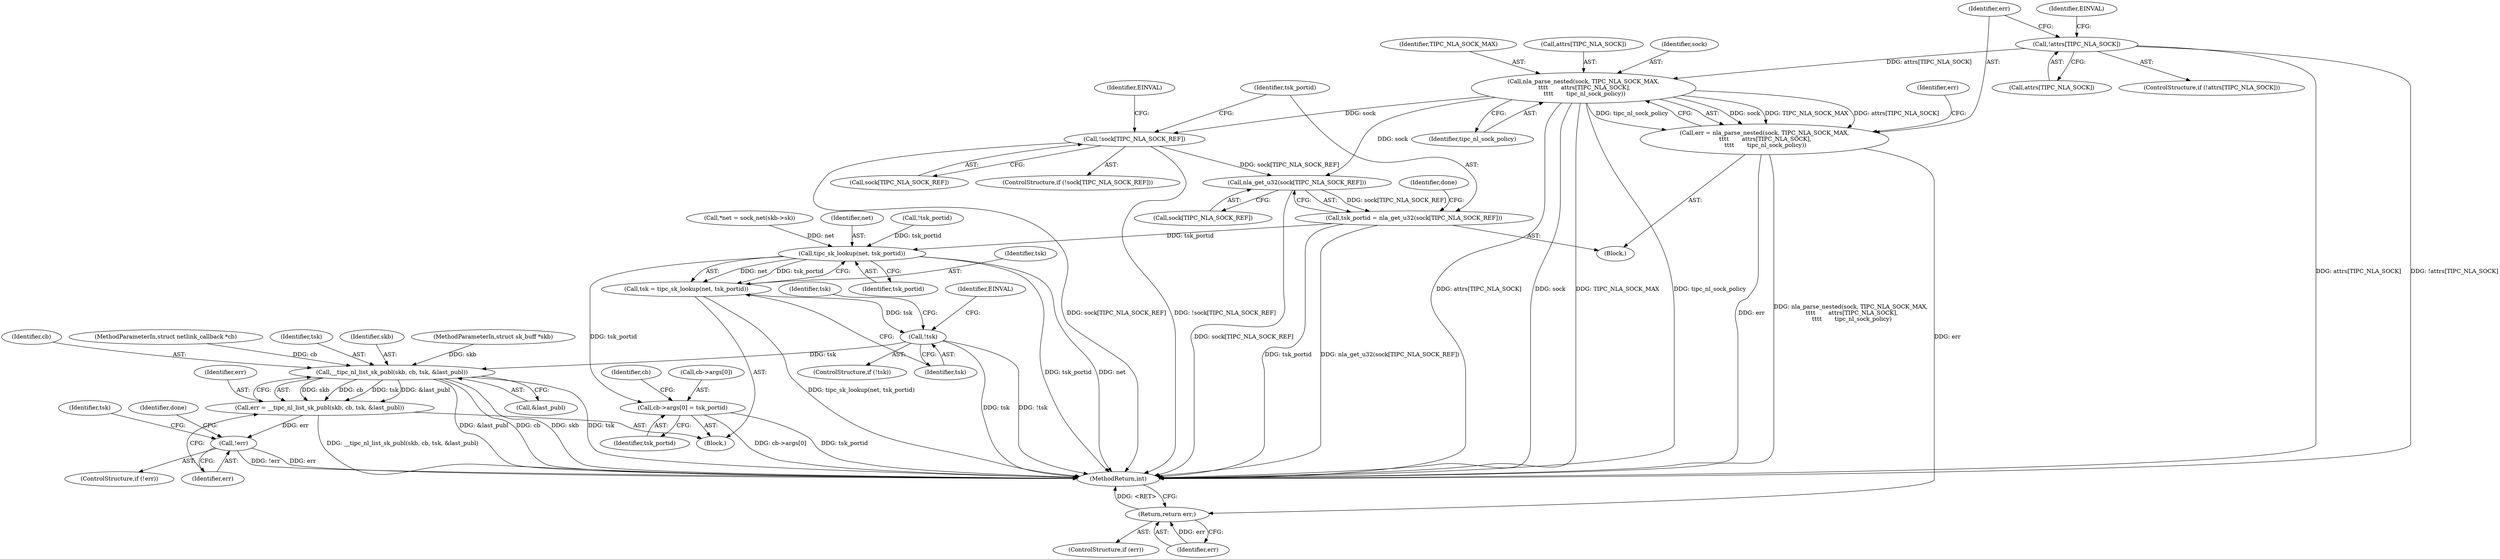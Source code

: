 digraph "0_linux_45e093ae2830cd1264677d47ff9a95a71f5d9f9c@array" {
"1000156" [label="(Call,!attrs[TIPC_NLA_SOCK])"];
"1000165" [label="(Call,nla_parse_nested(sock, TIPC_NLA_SOCK_MAX,\n \t\t\t\t       attrs[TIPC_NLA_SOCK],\n \t\t\t\t       tipc_nl_sock_policy))"];
"1000163" [label="(Call,err = nla_parse_nested(sock, TIPC_NLA_SOCK_MAX,\n \t\t\t\t       attrs[TIPC_NLA_SOCK],\n \t\t\t\t       tipc_nl_sock_policy))"];
"1000174" [label="(Return,return err;)"];
"1000177" [label="(Call,!sock[TIPC_NLA_SOCK_REF])"];
"1000186" [label="(Call,nla_get_u32(sock[TIPC_NLA_SOCK_REF]))"];
"1000184" [label="(Call,tsk_portid = nla_get_u32(sock[TIPC_NLA_SOCK_REF]))"];
"1000196" [label="(Call,tipc_sk_lookup(net, tsk_portid))"];
"1000194" [label="(Call,tsk = tipc_sk_lookup(net, tsk_portid))"];
"1000200" [label="(Call,!tsk)"];
"1000212" [label="(Call,__tipc_nl_list_sk_publ(skb, cb, tsk, &last_publ))"];
"1000210" [label="(Call,err = __tipc_nl_list_sk_publ(skb, cb, tsk, &last_publ))"];
"1000219" [label="(Call,!err)"];
"1000234" [label="(Call,cb->args[0] = tsk_portid)"];
"1000157" [label="(Call,attrs[TIPC_NLA_SOCK])"];
"1000234" [label="(Call,cb->args[0] = tsk_portid)"];
"1000222" [label="(Identifier,done)"];
"1000240" [label="(Identifier,tsk_portid)"];
"1000155" [label="(ControlStructure,if (!attrs[TIPC_NLA_SOCK]))"];
"1000174" [label="(Return,return err;)"];
"1000187" [label="(Call,sock[TIPC_NLA_SOCK_REF])"];
"1000212" [label="(Call,__tipc_nl_list_sk_publ(skb, cb, tsk, &last_publ))"];
"1000183" [label="(Identifier,EINVAL)"];
"1000178" [label="(Call,sock[TIPC_NLA_SOCK_REF])"];
"1000200" [label="(Call,!tsk)"];
"1000219" [label="(Call,!err)"];
"1000199" [label="(ControlStructure,if (!tsk))"];
"1000184" [label="(Call,tsk_portid = nla_get_u32(sock[TIPC_NLA_SOCK_REF]))"];
"1000138" [label="(Call,!tsk_portid)"];
"1000194" [label="(Call,tsk = tipc_sk_lookup(net, tsk_portid))"];
"1000186" [label="(Call,nla_get_u32(sock[TIPC_NLA_SOCK_REF]))"];
"1000101" [label="(MethodParameterIn,struct sk_buff *skb)"];
"1000218" [label="(ControlStructure,if (!err))"];
"1000235" [label="(Call,cb->args[0])"];
"1000214" [label="(Identifier,cb)"];
"1000185" [label="(Identifier,tsk_portid)"];
"1000208" [label="(Identifier,tsk)"];
"1000102" [label="(MethodParameterIn,struct netlink_callback *cb)"];
"1000196" [label="(Call,tipc_sk_lookup(net, tsk_portid))"];
"1000162" [label="(Identifier,EINVAL)"];
"1000166" [label="(Identifier,sock)"];
"1000176" [label="(ControlStructure,if (!sock[TIPC_NLA_SOCK_REF]))"];
"1000140" [label="(Block,)"];
"1000204" [label="(Identifier,EINVAL)"];
"1000227" [label="(Identifier,tsk)"];
"1000172" [label="(ControlStructure,if (err))"];
"1000210" [label="(Call,err = __tipc_nl_list_sk_publ(skb, cb, tsk, &last_publ))"];
"1000165" [label="(Call,nla_parse_nested(sock, TIPC_NLA_SOCK_MAX,\n \t\t\t\t       attrs[TIPC_NLA_SOCK],\n \t\t\t\t       tipc_nl_sock_policy))"];
"1000195" [label="(Identifier,tsk)"];
"1000215" [label="(Identifier,tsk)"];
"1000211" [label="(Identifier,err)"];
"1000171" [label="(Identifier,tipc_nl_sock_policy)"];
"1000164" [label="(Identifier,err)"];
"1000173" [label="(Identifier,err)"];
"1000163" [label="(Call,err = nla_parse_nested(sock, TIPC_NLA_SOCK_MAX,\n \t\t\t\t       attrs[TIPC_NLA_SOCK],\n \t\t\t\t       tipc_nl_sock_policy))"];
"1000259" [label="(MethodReturn,int)"];
"1000156" [label="(Call,!attrs[TIPC_NLA_SOCK])"];
"1000198" [label="(Identifier,tsk_portid)"];
"1000167" [label="(Identifier,TIPC_NLA_SOCK_MAX)"];
"1000201" [label="(Identifier,tsk)"];
"1000191" [label="(Identifier,done)"];
"1000177" [label="(Call,!sock[TIPC_NLA_SOCK_REF])"];
"1000220" [label="(Identifier,err)"];
"1000130" [label="(Call,*net = sock_net(skb->sk))"];
"1000175" [label="(Identifier,err)"];
"1000103" [label="(Block,)"];
"1000197" [label="(Identifier,net)"];
"1000216" [label="(Call,&last_publ)"];
"1000213" [label="(Identifier,skb)"];
"1000244" [label="(Identifier,cb)"];
"1000168" [label="(Call,attrs[TIPC_NLA_SOCK])"];
"1000156" -> "1000155"  [label="AST: "];
"1000156" -> "1000157"  [label="CFG: "];
"1000157" -> "1000156"  [label="AST: "];
"1000162" -> "1000156"  [label="CFG: "];
"1000164" -> "1000156"  [label="CFG: "];
"1000156" -> "1000259"  [label="DDG: attrs[TIPC_NLA_SOCK]"];
"1000156" -> "1000259"  [label="DDG: !attrs[TIPC_NLA_SOCK]"];
"1000156" -> "1000165"  [label="DDG: attrs[TIPC_NLA_SOCK]"];
"1000165" -> "1000163"  [label="AST: "];
"1000165" -> "1000171"  [label="CFG: "];
"1000166" -> "1000165"  [label="AST: "];
"1000167" -> "1000165"  [label="AST: "];
"1000168" -> "1000165"  [label="AST: "];
"1000171" -> "1000165"  [label="AST: "];
"1000163" -> "1000165"  [label="CFG: "];
"1000165" -> "1000259"  [label="DDG: attrs[TIPC_NLA_SOCK]"];
"1000165" -> "1000259"  [label="DDG: sock"];
"1000165" -> "1000259"  [label="DDG: TIPC_NLA_SOCK_MAX"];
"1000165" -> "1000259"  [label="DDG: tipc_nl_sock_policy"];
"1000165" -> "1000163"  [label="DDG: sock"];
"1000165" -> "1000163"  [label="DDG: TIPC_NLA_SOCK_MAX"];
"1000165" -> "1000163"  [label="DDG: attrs[TIPC_NLA_SOCK]"];
"1000165" -> "1000163"  [label="DDG: tipc_nl_sock_policy"];
"1000165" -> "1000177"  [label="DDG: sock"];
"1000165" -> "1000186"  [label="DDG: sock"];
"1000163" -> "1000140"  [label="AST: "];
"1000164" -> "1000163"  [label="AST: "];
"1000173" -> "1000163"  [label="CFG: "];
"1000163" -> "1000259"  [label="DDG: err"];
"1000163" -> "1000259"  [label="DDG: nla_parse_nested(sock, TIPC_NLA_SOCK_MAX,\n \t\t\t\t       attrs[TIPC_NLA_SOCK],\n \t\t\t\t       tipc_nl_sock_policy)"];
"1000163" -> "1000174"  [label="DDG: err"];
"1000174" -> "1000172"  [label="AST: "];
"1000174" -> "1000175"  [label="CFG: "];
"1000175" -> "1000174"  [label="AST: "];
"1000259" -> "1000174"  [label="CFG: "];
"1000174" -> "1000259"  [label="DDG: <RET>"];
"1000175" -> "1000174"  [label="DDG: err"];
"1000177" -> "1000176"  [label="AST: "];
"1000177" -> "1000178"  [label="CFG: "];
"1000178" -> "1000177"  [label="AST: "];
"1000183" -> "1000177"  [label="CFG: "];
"1000185" -> "1000177"  [label="CFG: "];
"1000177" -> "1000259"  [label="DDG: sock[TIPC_NLA_SOCK_REF]"];
"1000177" -> "1000259"  [label="DDG: !sock[TIPC_NLA_SOCK_REF]"];
"1000177" -> "1000186"  [label="DDG: sock[TIPC_NLA_SOCK_REF]"];
"1000186" -> "1000184"  [label="AST: "];
"1000186" -> "1000187"  [label="CFG: "];
"1000187" -> "1000186"  [label="AST: "];
"1000184" -> "1000186"  [label="CFG: "];
"1000186" -> "1000259"  [label="DDG: sock[TIPC_NLA_SOCK_REF]"];
"1000186" -> "1000184"  [label="DDG: sock[TIPC_NLA_SOCK_REF]"];
"1000184" -> "1000140"  [label="AST: "];
"1000185" -> "1000184"  [label="AST: "];
"1000191" -> "1000184"  [label="CFG: "];
"1000184" -> "1000259"  [label="DDG: tsk_portid"];
"1000184" -> "1000259"  [label="DDG: nla_get_u32(sock[TIPC_NLA_SOCK_REF])"];
"1000184" -> "1000196"  [label="DDG: tsk_portid"];
"1000196" -> "1000194"  [label="AST: "];
"1000196" -> "1000198"  [label="CFG: "];
"1000197" -> "1000196"  [label="AST: "];
"1000198" -> "1000196"  [label="AST: "];
"1000194" -> "1000196"  [label="CFG: "];
"1000196" -> "1000259"  [label="DDG: net"];
"1000196" -> "1000259"  [label="DDG: tsk_portid"];
"1000196" -> "1000194"  [label="DDG: net"];
"1000196" -> "1000194"  [label="DDG: tsk_portid"];
"1000130" -> "1000196"  [label="DDG: net"];
"1000138" -> "1000196"  [label="DDG: tsk_portid"];
"1000196" -> "1000234"  [label="DDG: tsk_portid"];
"1000194" -> "1000103"  [label="AST: "];
"1000195" -> "1000194"  [label="AST: "];
"1000201" -> "1000194"  [label="CFG: "];
"1000194" -> "1000259"  [label="DDG: tipc_sk_lookup(net, tsk_portid)"];
"1000194" -> "1000200"  [label="DDG: tsk"];
"1000200" -> "1000199"  [label="AST: "];
"1000200" -> "1000201"  [label="CFG: "];
"1000201" -> "1000200"  [label="AST: "];
"1000204" -> "1000200"  [label="CFG: "];
"1000208" -> "1000200"  [label="CFG: "];
"1000200" -> "1000259"  [label="DDG: tsk"];
"1000200" -> "1000259"  [label="DDG: !tsk"];
"1000200" -> "1000212"  [label="DDG: tsk"];
"1000212" -> "1000210"  [label="AST: "];
"1000212" -> "1000216"  [label="CFG: "];
"1000213" -> "1000212"  [label="AST: "];
"1000214" -> "1000212"  [label="AST: "];
"1000215" -> "1000212"  [label="AST: "];
"1000216" -> "1000212"  [label="AST: "];
"1000210" -> "1000212"  [label="CFG: "];
"1000212" -> "1000259"  [label="DDG: &last_publ"];
"1000212" -> "1000259"  [label="DDG: cb"];
"1000212" -> "1000259"  [label="DDG: skb"];
"1000212" -> "1000259"  [label="DDG: tsk"];
"1000212" -> "1000210"  [label="DDG: skb"];
"1000212" -> "1000210"  [label="DDG: cb"];
"1000212" -> "1000210"  [label="DDG: tsk"];
"1000212" -> "1000210"  [label="DDG: &last_publ"];
"1000101" -> "1000212"  [label="DDG: skb"];
"1000102" -> "1000212"  [label="DDG: cb"];
"1000210" -> "1000103"  [label="AST: "];
"1000211" -> "1000210"  [label="AST: "];
"1000220" -> "1000210"  [label="CFG: "];
"1000210" -> "1000259"  [label="DDG: __tipc_nl_list_sk_publ(skb, cb, tsk, &last_publ)"];
"1000210" -> "1000219"  [label="DDG: err"];
"1000219" -> "1000218"  [label="AST: "];
"1000219" -> "1000220"  [label="CFG: "];
"1000220" -> "1000219"  [label="AST: "];
"1000222" -> "1000219"  [label="CFG: "];
"1000227" -> "1000219"  [label="CFG: "];
"1000219" -> "1000259"  [label="DDG: !err"];
"1000219" -> "1000259"  [label="DDG: err"];
"1000234" -> "1000103"  [label="AST: "];
"1000234" -> "1000240"  [label="CFG: "];
"1000235" -> "1000234"  [label="AST: "];
"1000240" -> "1000234"  [label="AST: "];
"1000244" -> "1000234"  [label="CFG: "];
"1000234" -> "1000259"  [label="DDG: cb->args[0]"];
"1000234" -> "1000259"  [label="DDG: tsk_portid"];
}
